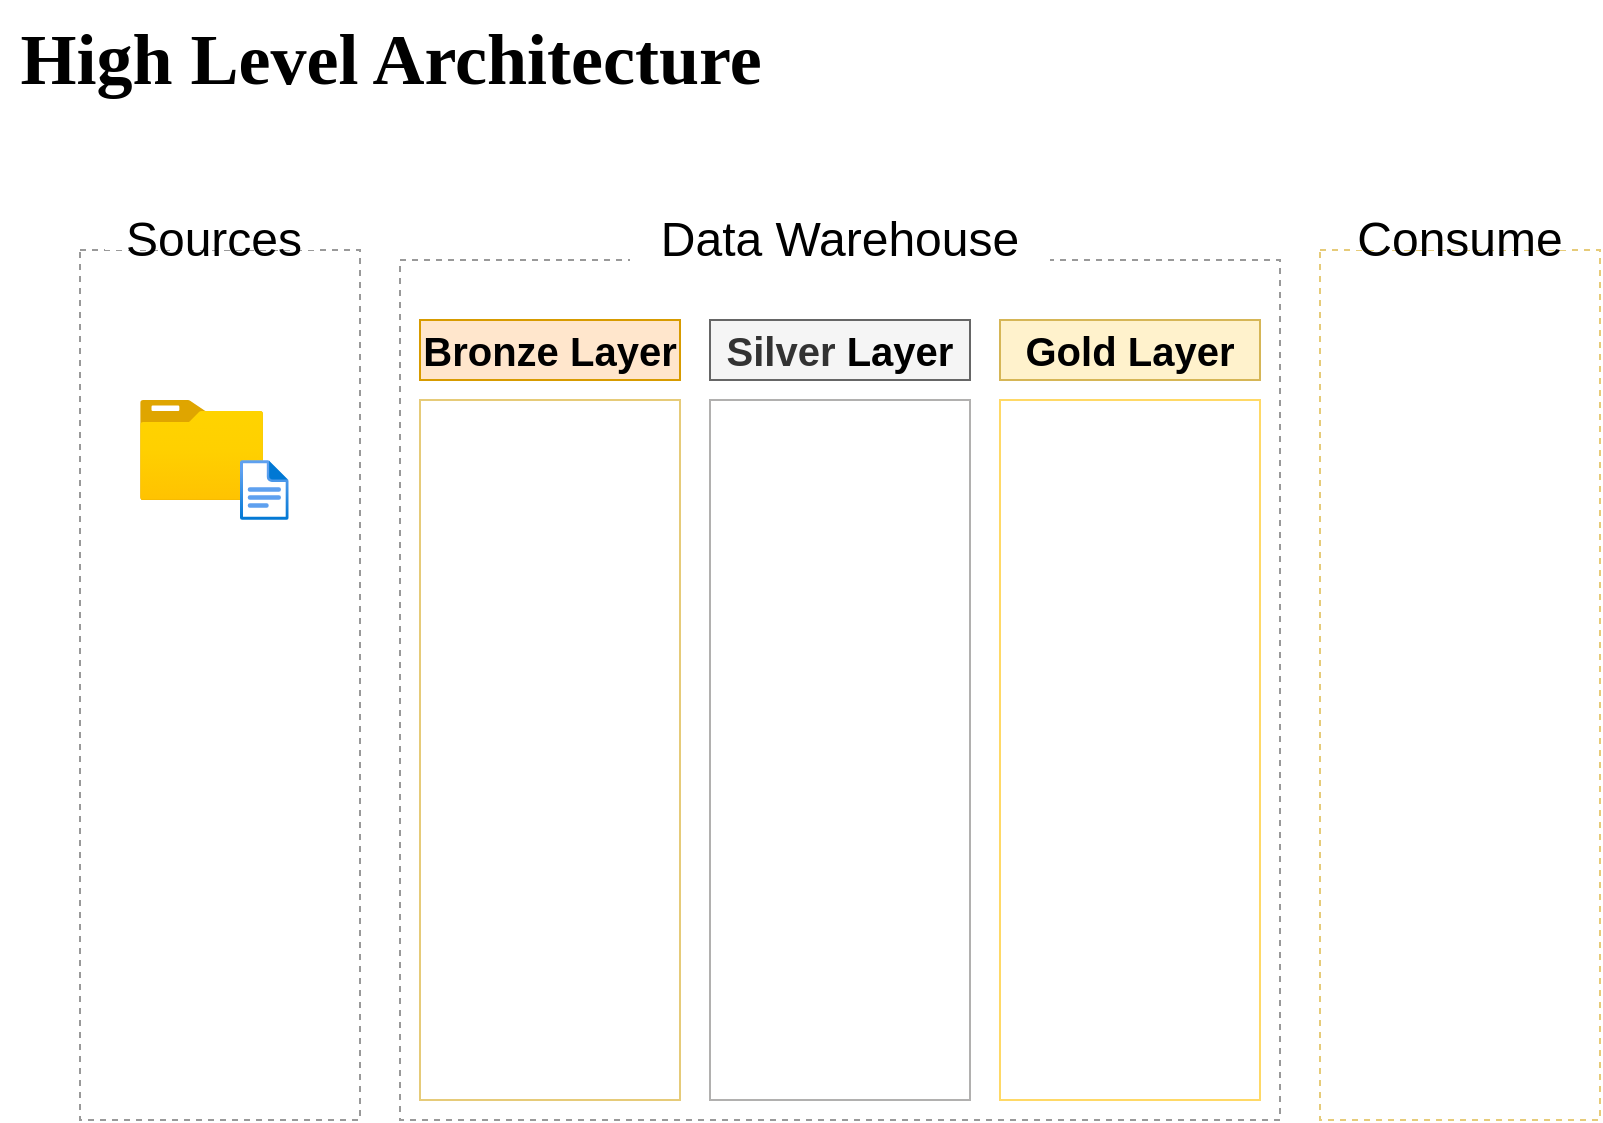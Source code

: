 <mxfile version="26.1.3">
  <diagram name="Page-1" id="0shNVlU10GyerxxKCPHh">
    <mxGraphModel dx="794" dy="412" grid="1" gridSize="10" guides="1" tooltips="1" connect="1" arrows="1" fold="1" page="1" pageScale="1" pageWidth="850" pageHeight="1100" math="0" shadow="0">
      <root>
        <mxCell id="0" />
        <mxCell id="1" parent="0" />
        <mxCell id="o4qOBo-bFjxpsDCCm260-1" value="" style="rounded=0;whiteSpace=wrap;html=1;fillColor=none;dashed=1;strokeColor=#999999;" vertex="1" parent="1">
          <mxGeometry x="50" y="125" width="140" height="435" as="geometry" />
        </mxCell>
        <mxCell id="o4qOBo-bFjxpsDCCm260-2" value="&lt;font style=&quot;font-size: 36px;&quot; face=&quot;Garamond&quot;&gt;&lt;b style=&quot;&quot;&gt;High Level Architecture&lt;/b&gt;&lt;/font&gt;" style="text;html=1;align=center;verticalAlign=middle;resizable=0;points=[];autosize=1;strokeColor=none;fillColor=none;" vertex="1" parent="1">
          <mxGeometry x="10" width="390" height="60" as="geometry" />
        </mxCell>
        <mxCell id="o4qOBo-bFjxpsDCCm260-3" value="&lt;p&gt;&lt;font style=&quot;font-size: 24px;&quot;&gt;Sources&lt;/font&gt;&lt;/p&gt;" style="rounded=0;whiteSpace=wrap;html=1;strokeColor=none;" vertex="1" parent="1">
          <mxGeometry x="62.5" y="115" width="107.5" height="10" as="geometry" />
        </mxCell>
        <mxCell id="o4qOBo-bFjxpsDCCm260-7" value="" style="rounded=0;whiteSpace=wrap;html=1;fillColor=none;dashed=1;strokeColor=#999999;" vertex="1" parent="1">
          <mxGeometry x="210" y="130" width="440" height="430" as="geometry" />
        </mxCell>
        <mxCell id="o4qOBo-bFjxpsDCCm260-8" value="&lt;p&gt;&lt;font style=&quot;font-size: 24px;&quot;&gt;Data Warehouse&lt;/font&gt;&lt;/p&gt;" style="rounded=0;whiteSpace=wrap;html=1;strokeColor=none;" vertex="1" parent="1">
          <mxGeometry x="325" y="100" width="210" height="40" as="geometry" />
        </mxCell>
        <mxCell id="o4qOBo-bFjxpsDCCm260-9" value="" style="rounded=0;whiteSpace=wrap;html=1;fillColor=none;dashed=1;strokeColor=light-dark(#e6cb79, #543300);" vertex="1" parent="1">
          <mxGeometry x="670" y="125" width="140" height="435" as="geometry" />
        </mxCell>
        <mxCell id="o4qOBo-bFjxpsDCCm260-10" value="&lt;p&gt;&lt;font style=&quot;font-size: 24px;&quot;&gt;Consume&lt;/font&gt;&lt;/p&gt;" style="rounded=0;whiteSpace=wrap;html=1;strokeColor=none;" vertex="1" parent="1">
          <mxGeometry x="686.25" y="115" width="107.5" height="10" as="geometry" />
        </mxCell>
        <mxCell id="o4qOBo-bFjxpsDCCm260-12" value="&lt;font style=&quot;font-size: 20px;&quot;&gt;&lt;b&gt;Bronze Layer&lt;/b&gt;&lt;/font&gt;" style="rounded=0;whiteSpace=wrap;html=1;fillColor=#ffe6cc;strokeColor=#d79b00;" vertex="1" parent="1">
          <mxGeometry x="220" y="160" width="130" height="30" as="geometry" />
        </mxCell>
        <mxCell id="o4qOBo-bFjxpsDCCm260-13" value="" style="rounded=0;whiteSpace=wrap;html=1;fillColor=none;strokeColor=light-dark(#e6cb79, #543300);" vertex="1" parent="1">
          <mxGeometry x="220" y="200" width="130" height="350" as="geometry" />
        </mxCell>
        <mxCell id="o4qOBo-bFjxpsDCCm260-14" value="&lt;b&gt;&lt;font style=&quot;font-size: 20px;&quot;&gt;Silver&lt;/font&gt;&lt;span style=&quot;font-size: 20px; background-color: transparent; color: light-dark(rgb(0, 0, 0), rgb(255, 255, 255));&quot;&gt;&amp;nbsp;Layer&lt;/span&gt;&lt;/b&gt;" style="rounded=0;whiteSpace=wrap;html=1;fillColor=#f5f5f5;strokeColor=#666666;fontColor=#333333;" vertex="1" parent="1">
          <mxGeometry x="365" y="160" width="130" height="30" as="geometry" />
        </mxCell>
        <mxCell id="o4qOBo-bFjxpsDCCm260-15" value="" style="rounded=0;whiteSpace=wrap;html=1;fillColor=none;strokeColor=light-dark(#b1b0af, #543300);" vertex="1" parent="1">
          <mxGeometry x="365" y="200" width="130" height="350" as="geometry" />
        </mxCell>
        <mxCell id="o4qOBo-bFjxpsDCCm260-18" value="&lt;font style=&quot;font-size: 20px;&quot;&gt;&lt;b&gt;Gold Layer&lt;/b&gt;&lt;/font&gt;" style="rounded=0;whiteSpace=wrap;html=1;fillColor=#fff2cc;strokeColor=#d6b656;" vertex="1" parent="1">
          <mxGeometry x="510" y="160" width="130" height="30" as="geometry" />
        </mxCell>
        <mxCell id="o4qOBo-bFjxpsDCCm260-19" value="" style="rounded=0;whiteSpace=wrap;html=1;fillColor=none;strokeColor=#FFD966;" vertex="1" parent="1">
          <mxGeometry x="510" y="200" width="130" height="350" as="geometry" />
        </mxCell>
        <mxCell id="o4qOBo-bFjxpsDCCm260-20" value="" style="image;aspect=fixed;html=1;points=[];align=center;fontSize=12;image=img/lib/azure2/general/Folder_Blank.svg;" vertex="1" parent="1">
          <mxGeometry x="80" y="200" width="61.61" height="50" as="geometry" />
        </mxCell>
        <mxCell id="o4qOBo-bFjxpsDCCm260-21" value="" style="image;aspect=fixed;html=1;points=[];align=center;fontSize=12;image=img/lib/azure2/general/File.svg;" vertex="1" parent="1">
          <mxGeometry x="130" y="230" width="24.35" height="30" as="geometry" />
        </mxCell>
      </root>
    </mxGraphModel>
  </diagram>
</mxfile>
